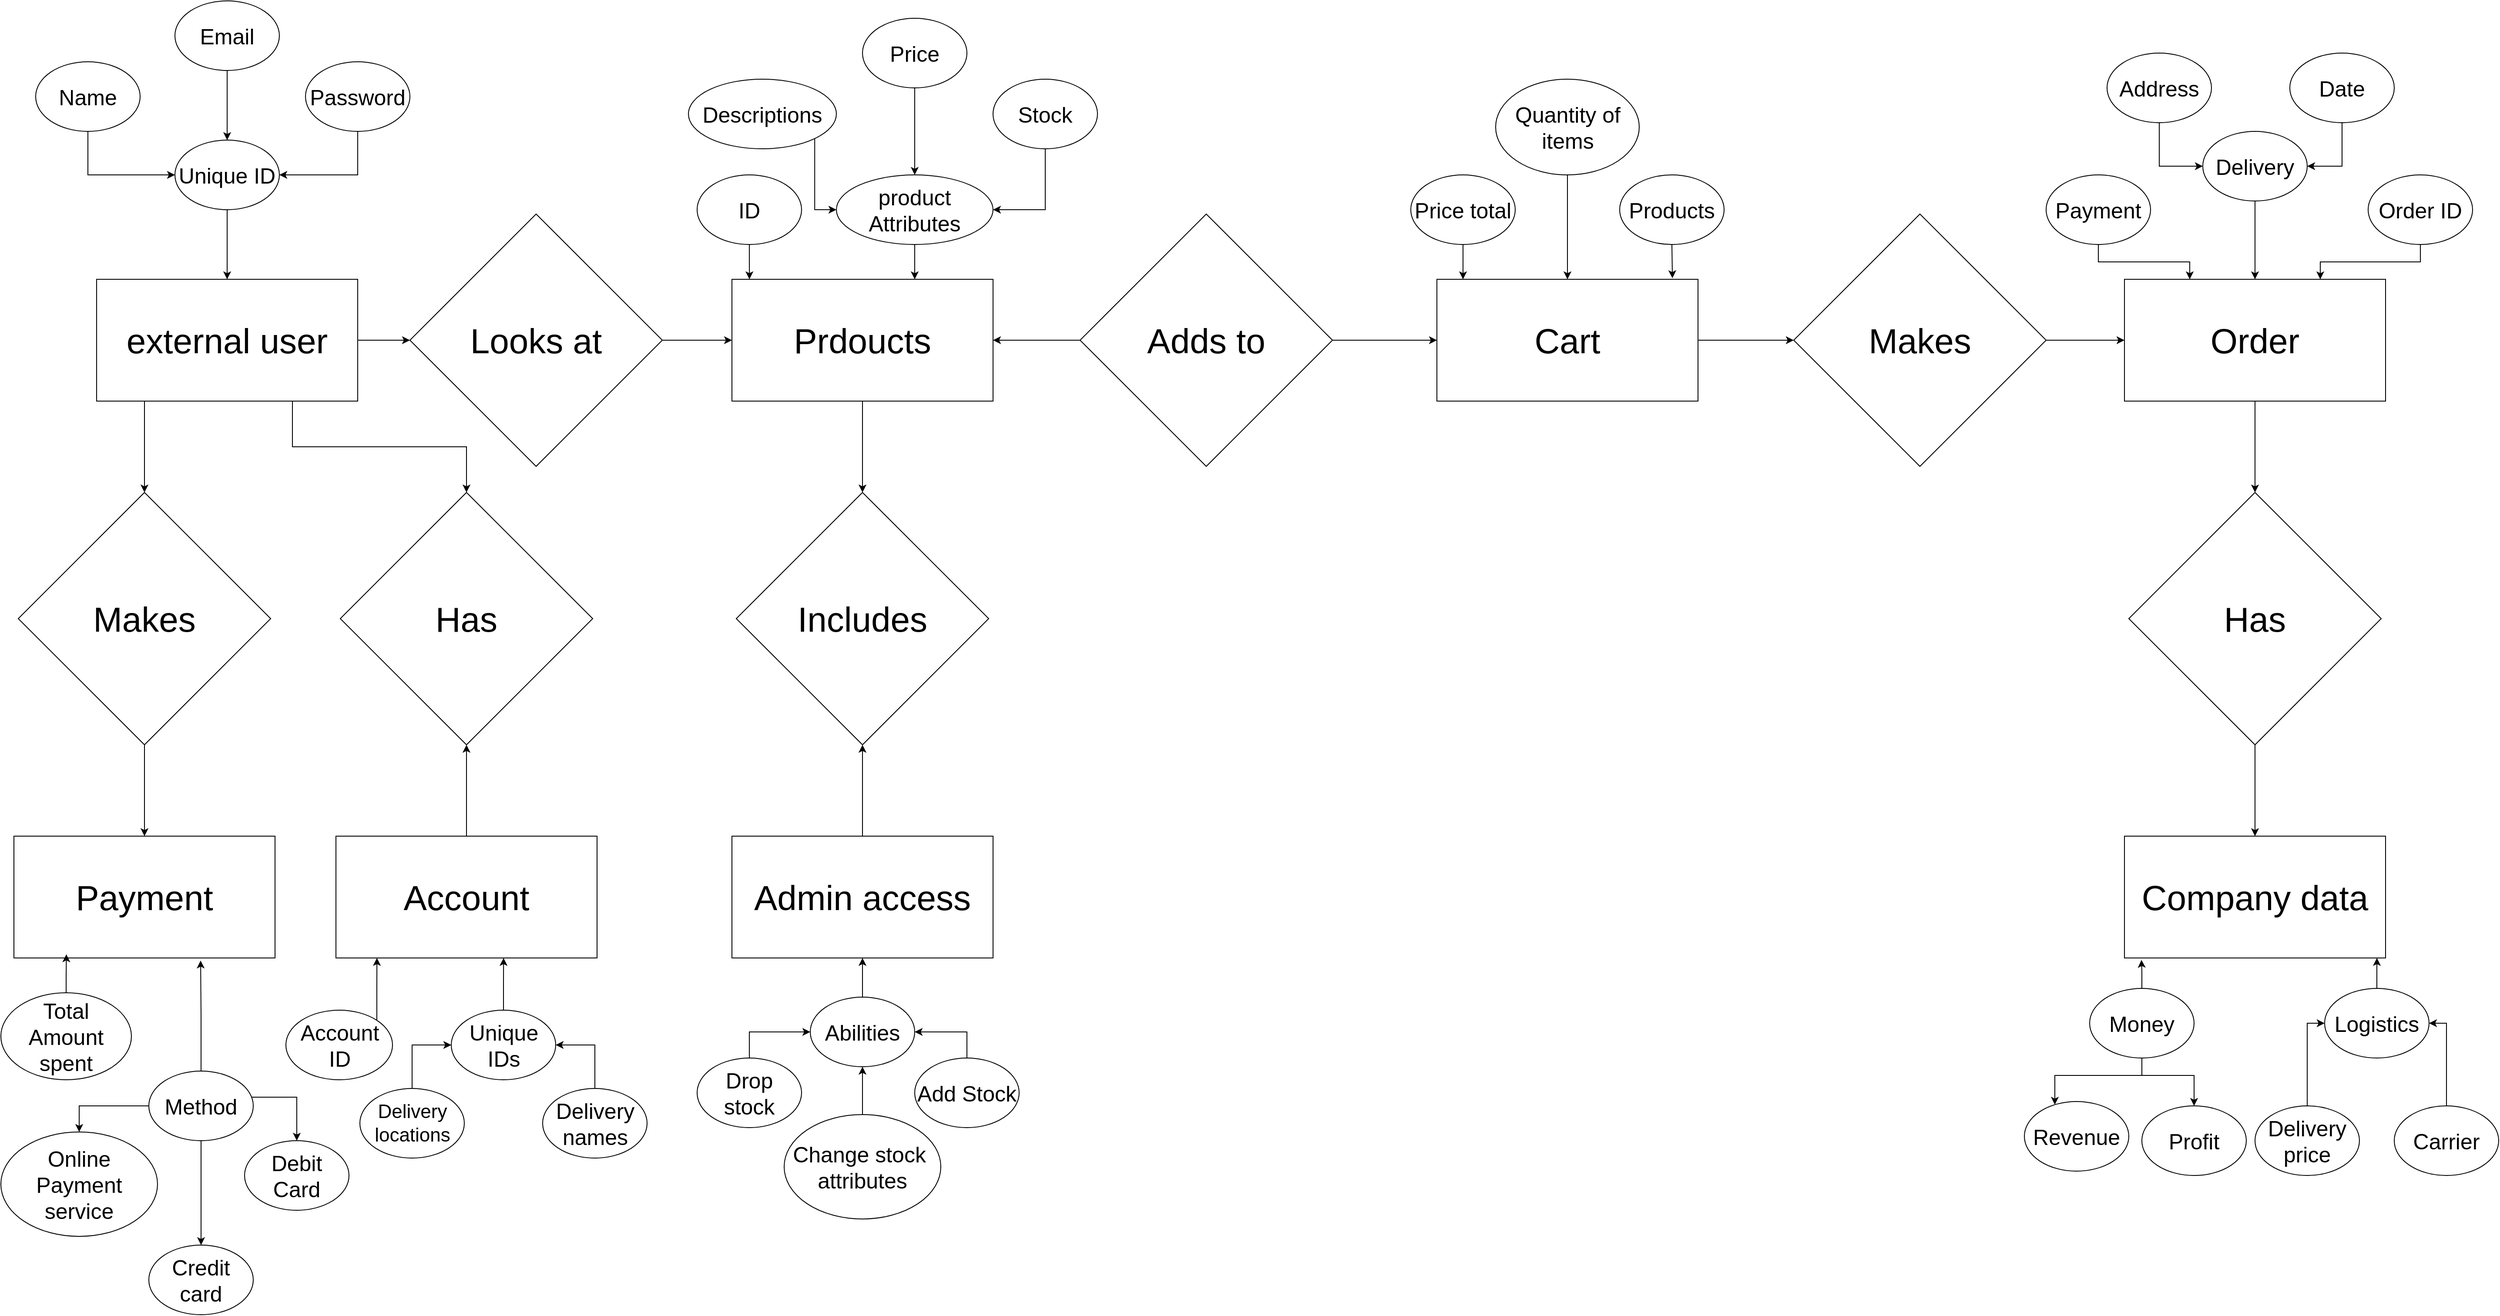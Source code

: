 <mxfile version="25.0.2">
  <diagram name="Page-1" id="MunCnlOXnZfeQjVpfPcm">
    <mxGraphModel dx="4097" dy="2411" grid="1" gridSize="10" guides="1" tooltips="1" connect="1" arrows="1" fold="1" page="1" pageScale="1" pageWidth="1200" pageHeight="1920" math="0" shadow="0">
      <root>
        <mxCell id="0" />
        <mxCell id="1" parent="0" />
        <mxCell id="ML5xk4G4ww_KjUnVl_N--32" style="edgeStyle=orthogonalEdgeStyle;rounded=0;orthogonalLoop=1;jettySize=auto;html=1;entryX=0;entryY=0.5;entryDx=0;entryDy=0;" edge="1" parent="1" source="ML5xk4G4ww_KjUnVl_N--1" target="ML5xk4G4ww_KjUnVl_N--19">
          <mxGeometry relative="1" as="geometry" />
        </mxCell>
        <mxCell id="ML5xk4G4ww_KjUnVl_N--115" style="edgeStyle=orthogonalEdgeStyle;rounded=0;orthogonalLoop=1;jettySize=auto;html=1;exitX=0.25;exitY=1;exitDx=0;exitDy=0;entryX=0.5;entryY=0;entryDx=0;entryDy=0;" edge="1" parent="1" source="ML5xk4G4ww_KjUnVl_N--1" target="ML5xk4G4ww_KjUnVl_N--63">
          <mxGeometry relative="1" as="geometry">
            <Array as="points">
              <mxPoint x="185" y="710" />
            </Array>
          </mxGeometry>
        </mxCell>
        <mxCell id="ML5xk4G4ww_KjUnVl_N--116" style="edgeStyle=orthogonalEdgeStyle;rounded=0;orthogonalLoop=1;jettySize=auto;html=1;exitX=0.75;exitY=1;exitDx=0;exitDy=0;entryX=0.5;entryY=0;entryDx=0;entryDy=0;" edge="1" parent="1" source="ML5xk4G4ww_KjUnVl_N--1" target="ML5xk4G4ww_KjUnVl_N--66">
          <mxGeometry relative="1" as="geometry" />
        </mxCell>
        <mxCell id="ML5xk4G4ww_KjUnVl_N--1" value="&lt;font style=&quot;font-size: 40px;&quot;&gt;external user&lt;/font&gt;" style="rounded=0;whiteSpace=wrap;html=1;" vertex="1" parent="1">
          <mxGeometry x="130" y="570" width="300" height="140" as="geometry" />
        </mxCell>
        <mxCell id="ML5xk4G4ww_KjUnVl_N--29" style="edgeStyle=orthogonalEdgeStyle;rounded=0;orthogonalLoop=1;jettySize=auto;html=1;entryX=0.5;entryY=0;entryDx=0;entryDy=0;" edge="1" parent="1" source="ML5xk4G4ww_KjUnVl_N--2" target="ML5xk4G4ww_KjUnVl_N--1">
          <mxGeometry relative="1" as="geometry" />
        </mxCell>
        <mxCell id="ML5xk4G4ww_KjUnVl_N--2" value="&lt;font style=&quot;font-size: 25px;&quot;&gt;Unique ID&lt;/font&gt;" style="ellipse;whiteSpace=wrap;html=1;" vertex="1" parent="1">
          <mxGeometry x="220" y="410" width="120" height="80" as="geometry" />
        </mxCell>
        <mxCell id="ML5xk4G4ww_KjUnVl_N--50" style="edgeStyle=orthogonalEdgeStyle;rounded=0;orthogonalLoop=1;jettySize=auto;html=1;exitX=0.5;exitY=1;exitDx=0;exitDy=0;entryX=0;entryY=0.5;entryDx=0;entryDy=0;" edge="1" parent="1" source="ML5xk4G4ww_KjUnVl_N--3" target="ML5xk4G4ww_KjUnVl_N--2">
          <mxGeometry relative="1" as="geometry" />
        </mxCell>
        <mxCell id="ML5xk4G4ww_KjUnVl_N--3" value="&lt;font style=&quot;font-size: 25px;&quot;&gt;Name&lt;/font&gt;" style="ellipse;whiteSpace=wrap;html=1;" vertex="1" parent="1">
          <mxGeometry x="60" y="320" width="120" height="80" as="geometry" />
        </mxCell>
        <mxCell id="ML5xk4G4ww_KjUnVl_N--49" style="edgeStyle=orthogonalEdgeStyle;rounded=0;orthogonalLoop=1;jettySize=auto;html=1;entryX=0.5;entryY=0;entryDx=0;entryDy=0;" edge="1" parent="1" source="ML5xk4G4ww_KjUnVl_N--4" target="ML5xk4G4ww_KjUnVl_N--2">
          <mxGeometry relative="1" as="geometry" />
        </mxCell>
        <mxCell id="ML5xk4G4ww_KjUnVl_N--4" value="&lt;font style=&quot;font-size: 25px;&quot;&gt;Email&lt;/font&gt;" style="ellipse;whiteSpace=wrap;html=1;" vertex="1" parent="1">
          <mxGeometry x="220" y="250" width="120" height="80" as="geometry" />
        </mxCell>
        <mxCell id="ML5xk4G4ww_KjUnVl_N--117" style="edgeStyle=orthogonalEdgeStyle;rounded=0;orthogonalLoop=1;jettySize=auto;html=1;entryX=0.5;entryY=0;entryDx=0;entryDy=0;" edge="1" parent="1" source="ML5xk4G4ww_KjUnVl_N--5" target="ML5xk4G4ww_KjUnVl_N--96">
          <mxGeometry relative="1" as="geometry" />
        </mxCell>
        <mxCell id="ML5xk4G4ww_KjUnVl_N--5" value="&lt;span style=&quot;font-size: 40px;&quot;&gt;Prdoucts&lt;/span&gt;" style="rounded=0;whiteSpace=wrap;html=1;" vertex="1" parent="1">
          <mxGeometry x="860" y="570" width="300" height="140" as="geometry" />
        </mxCell>
        <mxCell id="ML5xk4G4ww_KjUnVl_N--6" value="&lt;font style=&quot;font-size: 25px;&quot;&gt;ID&lt;/font&gt;" style="ellipse;whiteSpace=wrap;html=1;" vertex="1" parent="1">
          <mxGeometry x="820" y="450" width="120" height="80" as="geometry" />
        </mxCell>
        <mxCell id="ML5xk4G4ww_KjUnVl_N--44" style="edgeStyle=orthogonalEdgeStyle;rounded=0;orthogonalLoop=1;jettySize=auto;html=1;exitX=1;exitY=1;exitDx=0;exitDy=0;entryX=0;entryY=0.5;entryDx=0;entryDy=0;" edge="1" parent="1" source="ML5xk4G4ww_KjUnVl_N--7" target="ML5xk4G4ww_KjUnVl_N--39">
          <mxGeometry relative="1" as="geometry" />
        </mxCell>
        <mxCell id="ML5xk4G4ww_KjUnVl_N--7" value="&lt;span style=&quot;font-size: 25px;&quot;&gt;Descriptions&lt;/span&gt;" style="ellipse;whiteSpace=wrap;html=1;" vertex="1" parent="1">
          <mxGeometry x="810" y="340" width="170" height="80" as="geometry" />
        </mxCell>
        <mxCell id="ML5xk4G4ww_KjUnVl_N--45" style="edgeStyle=orthogonalEdgeStyle;rounded=0;orthogonalLoop=1;jettySize=auto;html=1;entryX=0.5;entryY=0;entryDx=0;entryDy=0;" edge="1" parent="1" source="ML5xk4G4ww_KjUnVl_N--8" target="ML5xk4G4ww_KjUnVl_N--39">
          <mxGeometry relative="1" as="geometry" />
        </mxCell>
        <mxCell id="ML5xk4G4ww_KjUnVl_N--8" value="&lt;font style=&quot;font-size: 25px;&quot;&gt;Price&lt;/font&gt;" style="ellipse;whiteSpace=wrap;html=1;" vertex="1" parent="1">
          <mxGeometry x="1010" y="270" width="120" height="80" as="geometry" />
        </mxCell>
        <mxCell id="ML5xk4G4ww_KjUnVl_N--26" style="edgeStyle=orthogonalEdgeStyle;rounded=0;orthogonalLoop=1;jettySize=auto;html=1;exitX=1;exitY=0.5;exitDx=0;exitDy=0;entryX=0;entryY=0.5;entryDx=0;entryDy=0;" edge="1" parent="1" source="ML5xk4G4ww_KjUnVl_N--9" target="ML5xk4G4ww_KjUnVl_N--21">
          <mxGeometry relative="1" as="geometry" />
        </mxCell>
        <mxCell id="ML5xk4G4ww_KjUnVl_N--9" value="&lt;font style=&quot;font-size: 40px;&quot;&gt;Cart&lt;/font&gt;" style="rounded=0;whiteSpace=wrap;html=1;" vertex="1" parent="1">
          <mxGeometry x="1670" y="570" width="300" height="140" as="geometry" />
        </mxCell>
        <mxCell id="ML5xk4G4ww_KjUnVl_N--10" value="&lt;font style=&quot;font-size: 25px;&quot;&gt;Price total&lt;/font&gt;" style="ellipse;whiteSpace=wrap;html=1;" vertex="1" parent="1">
          <mxGeometry x="1640" y="450" width="120" height="80" as="geometry" />
        </mxCell>
        <mxCell id="ML5xk4G4ww_KjUnVl_N--52" style="edgeStyle=orthogonalEdgeStyle;rounded=0;orthogonalLoop=1;jettySize=auto;html=1;entryX=0.5;entryY=0;entryDx=0;entryDy=0;" edge="1" parent="1" source="ML5xk4G4ww_KjUnVl_N--11" target="ML5xk4G4ww_KjUnVl_N--9">
          <mxGeometry relative="1" as="geometry" />
        </mxCell>
        <mxCell id="ML5xk4G4ww_KjUnVl_N--11" value="&lt;font style=&quot;font-size: 25px;&quot;&gt;Quantity of items&lt;/font&gt;" style="ellipse;whiteSpace=wrap;html=1;" vertex="1" parent="1">
          <mxGeometry x="1737.5" y="340" width="165" height="110" as="geometry" />
        </mxCell>
        <mxCell id="ML5xk4G4ww_KjUnVl_N--13" value="&lt;font style=&quot;font-size: 25px;&quot;&gt;Products&lt;/font&gt;" style="ellipse;whiteSpace=wrap;html=1;" vertex="1" parent="1">
          <mxGeometry x="1880" y="450" width="120" height="80" as="geometry" />
        </mxCell>
        <mxCell id="ML5xk4G4ww_KjUnVl_N--114" style="edgeStyle=orthogonalEdgeStyle;rounded=0;orthogonalLoop=1;jettySize=auto;html=1;entryX=0.5;entryY=0;entryDx=0;entryDy=0;" edge="1" parent="1" source="ML5xk4G4ww_KjUnVl_N--14" target="ML5xk4G4ww_KjUnVl_N--109">
          <mxGeometry relative="1" as="geometry" />
        </mxCell>
        <mxCell id="ML5xk4G4ww_KjUnVl_N--14" value="&lt;font style=&quot;font-size: 40px;&quot;&gt;Order&lt;/font&gt;" style="rounded=0;whiteSpace=wrap;html=1;" vertex="1" parent="1">
          <mxGeometry x="2460" y="570" width="300" height="140" as="geometry" />
        </mxCell>
        <mxCell id="ML5xk4G4ww_KjUnVl_N--58" style="edgeStyle=orthogonalEdgeStyle;rounded=0;orthogonalLoop=1;jettySize=auto;html=1;exitX=0.5;exitY=1;exitDx=0;exitDy=0;entryX=0.5;entryY=0;entryDx=0;entryDy=0;" edge="1" parent="1" source="ML5xk4G4ww_KjUnVl_N--16" target="ML5xk4G4ww_KjUnVl_N--14">
          <mxGeometry relative="1" as="geometry" />
        </mxCell>
        <mxCell id="ML5xk4G4ww_KjUnVl_N--16" value="&lt;font style=&quot;font-size: 25px;&quot;&gt;Delivery&lt;/font&gt;" style="ellipse;whiteSpace=wrap;html=1;" vertex="1" parent="1">
          <mxGeometry x="2550" y="400" width="120" height="80" as="geometry" />
        </mxCell>
        <mxCell id="ML5xk4G4ww_KjUnVl_N--56" style="edgeStyle=orthogonalEdgeStyle;rounded=0;orthogonalLoop=1;jettySize=auto;html=1;entryX=1;entryY=0.5;entryDx=0;entryDy=0;" edge="1" parent="1" source="ML5xk4G4ww_KjUnVl_N--18" target="ML5xk4G4ww_KjUnVl_N--16">
          <mxGeometry relative="1" as="geometry" />
        </mxCell>
        <mxCell id="ML5xk4G4ww_KjUnVl_N--18" value="&lt;font style=&quot;font-size: 25px;&quot;&gt;Date&lt;/font&gt;" style="ellipse;whiteSpace=wrap;html=1;" vertex="1" parent="1">
          <mxGeometry x="2650" y="310" width="120" height="80" as="geometry" />
        </mxCell>
        <mxCell id="ML5xk4G4ww_KjUnVl_N--23" style="edgeStyle=orthogonalEdgeStyle;rounded=0;orthogonalLoop=1;jettySize=auto;html=1;exitX=1;exitY=0.5;exitDx=0;exitDy=0;entryX=0;entryY=0.5;entryDx=0;entryDy=0;" edge="1" parent="1" source="ML5xk4G4ww_KjUnVl_N--19" target="ML5xk4G4ww_KjUnVl_N--5">
          <mxGeometry relative="1" as="geometry" />
        </mxCell>
        <mxCell id="ML5xk4G4ww_KjUnVl_N--19" value="&lt;font style=&quot;font-size: 40px;&quot;&gt;Looks at&lt;/font&gt;" style="rhombus;whiteSpace=wrap;html=1;" vertex="1" parent="1">
          <mxGeometry x="490" y="495" width="290" height="290" as="geometry" />
        </mxCell>
        <mxCell id="ML5xk4G4ww_KjUnVl_N--25" style="edgeStyle=orthogonalEdgeStyle;rounded=0;orthogonalLoop=1;jettySize=auto;html=1;exitX=1;exitY=0.5;exitDx=0;exitDy=0;entryX=0;entryY=0.5;entryDx=0;entryDy=0;" edge="1" parent="1" source="ML5xk4G4ww_KjUnVl_N--20" target="ML5xk4G4ww_KjUnVl_N--9">
          <mxGeometry relative="1" as="geometry" />
        </mxCell>
        <mxCell id="ML5xk4G4ww_KjUnVl_N--37" style="edgeStyle=orthogonalEdgeStyle;rounded=0;orthogonalLoop=1;jettySize=auto;html=1;entryX=1;entryY=0.5;entryDx=0;entryDy=0;" edge="1" parent="1" source="ML5xk4G4ww_KjUnVl_N--20" target="ML5xk4G4ww_KjUnVl_N--5">
          <mxGeometry relative="1" as="geometry" />
        </mxCell>
        <mxCell id="ML5xk4G4ww_KjUnVl_N--20" value="&lt;span style=&quot;font-size: 40px;&quot;&gt;Adds to&lt;/span&gt;" style="rhombus;whiteSpace=wrap;html=1;" vertex="1" parent="1">
          <mxGeometry x="1260" y="495" width="290" height="290" as="geometry" />
        </mxCell>
        <mxCell id="ML5xk4G4ww_KjUnVl_N--27" style="edgeStyle=orthogonalEdgeStyle;rounded=0;orthogonalLoop=1;jettySize=auto;html=1;exitX=1;exitY=0.5;exitDx=0;exitDy=0;entryX=0;entryY=0.5;entryDx=0;entryDy=0;" edge="1" parent="1" source="ML5xk4G4ww_KjUnVl_N--21" target="ML5xk4G4ww_KjUnVl_N--14">
          <mxGeometry relative="1" as="geometry" />
        </mxCell>
        <mxCell id="ML5xk4G4ww_KjUnVl_N--21" value="&lt;font style=&quot;font-size: 40px;&quot;&gt;Makes&lt;/font&gt;" style="rhombus;whiteSpace=wrap;html=1;" vertex="1" parent="1">
          <mxGeometry x="2080" y="495" width="290" height="290" as="geometry" />
        </mxCell>
        <mxCell id="ML5xk4G4ww_KjUnVl_N--36" style="edgeStyle=orthogonalEdgeStyle;rounded=0;orthogonalLoop=1;jettySize=auto;html=1;entryX=0.067;entryY=0;entryDx=0;entryDy=0;entryPerimeter=0;" edge="1" parent="1" source="ML5xk4G4ww_KjUnVl_N--6" target="ML5xk4G4ww_KjUnVl_N--5">
          <mxGeometry relative="1" as="geometry" />
        </mxCell>
        <mxCell id="ML5xk4G4ww_KjUnVl_N--39" value="&lt;div&gt;&lt;font style=&quot;font-size: 25px;&quot;&gt;product&lt;/font&gt;&lt;/div&gt;&lt;font style=&quot;font-size: 25px;&quot;&gt;Attributes&lt;/font&gt;" style="ellipse;whiteSpace=wrap;html=1;" vertex="1" parent="1">
          <mxGeometry x="980" y="450" width="180" height="80" as="geometry" />
        </mxCell>
        <mxCell id="ML5xk4G4ww_KjUnVl_N--41" style="edgeStyle=orthogonalEdgeStyle;rounded=0;orthogonalLoop=1;jettySize=auto;html=1;exitX=0.5;exitY=1;exitDx=0;exitDy=0;entryX=0.7;entryY=0;entryDx=0;entryDy=0;entryPerimeter=0;" edge="1" parent="1" source="ML5xk4G4ww_KjUnVl_N--39" target="ML5xk4G4ww_KjUnVl_N--5">
          <mxGeometry relative="1" as="geometry" />
        </mxCell>
        <mxCell id="ML5xk4G4ww_KjUnVl_N--46" style="edgeStyle=orthogonalEdgeStyle;rounded=0;orthogonalLoop=1;jettySize=auto;html=1;entryX=1;entryY=0.5;entryDx=0;entryDy=0;" edge="1" parent="1" source="ML5xk4G4ww_KjUnVl_N--42" target="ML5xk4G4ww_KjUnVl_N--39">
          <mxGeometry relative="1" as="geometry" />
        </mxCell>
        <mxCell id="ML5xk4G4ww_KjUnVl_N--42" value="&lt;span style=&quot;font-size: 25px;&quot;&gt;Stock&lt;/span&gt;" style="ellipse;whiteSpace=wrap;html=1;" vertex="1" parent="1">
          <mxGeometry x="1160" y="340" width="120" height="80" as="geometry" />
        </mxCell>
        <mxCell id="ML5xk4G4ww_KjUnVl_N--48" style="edgeStyle=orthogonalEdgeStyle;rounded=0;orthogonalLoop=1;jettySize=auto;html=1;entryX=1;entryY=0.5;entryDx=0;entryDy=0;" edge="1" parent="1" source="ML5xk4G4ww_KjUnVl_N--47" target="ML5xk4G4ww_KjUnVl_N--2">
          <mxGeometry relative="1" as="geometry">
            <Array as="points">
              <mxPoint x="430" y="450" />
            </Array>
          </mxGeometry>
        </mxCell>
        <mxCell id="ML5xk4G4ww_KjUnVl_N--47" value="&lt;font style=&quot;font-size: 25px;&quot;&gt;Password&lt;/font&gt;" style="ellipse;whiteSpace=wrap;html=1;" vertex="1" parent="1">
          <mxGeometry x="370" y="320" width="120" height="80" as="geometry" />
        </mxCell>
        <mxCell id="ML5xk4G4ww_KjUnVl_N--53" style="edgeStyle=orthogonalEdgeStyle;rounded=0;orthogonalLoop=1;jettySize=auto;html=1;exitX=0.5;exitY=1;exitDx=0;exitDy=0;entryX=0.902;entryY=-0.009;entryDx=0;entryDy=0;entryPerimeter=0;" edge="1" parent="1" source="ML5xk4G4ww_KjUnVl_N--13" target="ML5xk4G4ww_KjUnVl_N--9">
          <mxGeometry relative="1" as="geometry" />
        </mxCell>
        <mxCell id="ML5xk4G4ww_KjUnVl_N--54" style="edgeStyle=orthogonalEdgeStyle;rounded=0;orthogonalLoop=1;jettySize=auto;html=1;entryX=0.1;entryY=0;entryDx=0;entryDy=0;entryPerimeter=0;" edge="1" parent="1" source="ML5xk4G4ww_KjUnVl_N--10" target="ML5xk4G4ww_KjUnVl_N--9">
          <mxGeometry relative="1" as="geometry" />
        </mxCell>
        <mxCell id="ML5xk4G4ww_KjUnVl_N--57" style="edgeStyle=orthogonalEdgeStyle;rounded=0;orthogonalLoop=1;jettySize=auto;html=1;entryX=0;entryY=0.5;entryDx=0;entryDy=0;" edge="1" parent="1" source="ML5xk4G4ww_KjUnVl_N--55" target="ML5xk4G4ww_KjUnVl_N--16">
          <mxGeometry relative="1" as="geometry" />
        </mxCell>
        <mxCell id="ML5xk4G4ww_KjUnVl_N--55" value="&lt;font style=&quot;font-size: 25px;&quot;&gt;Address&lt;/font&gt;" style="ellipse;whiteSpace=wrap;html=1;" vertex="1" parent="1">
          <mxGeometry x="2440" y="310" width="120" height="80" as="geometry" />
        </mxCell>
        <mxCell id="ML5xk4G4ww_KjUnVl_N--60" style="edgeStyle=orthogonalEdgeStyle;rounded=0;orthogonalLoop=1;jettySize=auto;html=1;entryX=0.25;entryY=0;entryDx=0;entryDy=0;" edge="1" parent="1" source="ML5xk4G4ww_KjUnVl_N--59" target="ML5xk4G4ww_KjUnVl_N--14">
          <mxGeometry relative="1" as="geometry" />
        </mxCell>
        <mxCell id="ML5xk4G4ww_KjUnVl_N--59" value="&lt;span style=&quot;font-size: 25px;&quot;&gt;Payment&lt;/span&gt;" style="ellipse;whiteSpace=wrap;html=1;" vertex="1" parent="1">
          <mxGeometry x="2370" y="450" width="120" height="80" as="geometry" />
        </mxCell>
        <mxCell id="ML5xk4G4ww_KjUnVl_N--62" style="edgeStyle=orthogonalEdgeStyle;rounded=0;orthogonalLoop=1;jettySize=auto;html=1;entryX=0.75;entryY=0;entryDx=0;entryDy=0;" edge="1" parent="1" source="ML5xk4G4ww_KjUnVl_N--61" target="ML5xk4G4ww_KjUnVl_N--14">
          <mxGeometry relative="1" as="geometry" />
        </mxCell>
        <mxCell id="ML5xk4G4ww_KjUnVl_N--61" value="&lt;font style=&quot;font-size: 25px;&quot;&gt;Order ID&lt;/font&gt;" style="ellipse;whiteSpace=wrap;html=1;" vertex="1" parent="1">
          <mxGeometry x="2740" y="450" width="120" height="80" as="geometry" />
        </mxCell>
        <mxCell id="ML5xk4G4ww_KjUnVl_N--69" style="edgeStyle=orthogonalEdgeStyle;rounded=0;orthogonalLoop=1;jettySize=auto;html=1;" edge="1" parent="1" source="ML5xk4G4ww_KjUnVl_N--63" target="ML5xk4G4ww_KjUnVl_N--68">
          <mxGeometry relative="1" as="geometry" />
        </mxCell>
        <mxCell id="ML5xk4G4ww_KjUnVl_N--63" value="&lt;font style=&quot;font-size: 40px;&quot;&gt;Makes&lt;/font&gt;" style="rhombus;whiteSpace=wrap;html=1;" vertex="1" parent="1">
          <mxGeometry x="40" y="815" width="290" height="290" as="geometry" />
        </mxCell>
        <mxCell id="ML5xk4G4ww_KjUnVl_N--66" value="&lt;font style=&quot;font-size: 40px;&quot;&gt;Has&lt;/font&gt;" style="rhombus;whiteSpace=wrap;html=1;" vertex="1" parent="1">
          <mxGeometry x="410" y="815" width="290" height="290" as="geometry" />
        </mxCell>
        <mxCell id="ML5xk4G4ww_KjUnVl_N--68" value="&lt;font style=&quot;font-size: 40px;&quot;&gt;Payment&lt;/font&gt;" style="rounded=0;whiteSpace=wrap;html=1;" vertex="1" parent="1">
          <mxGeometry x="35" y="1210" width="300" height="140" as="geometry" />
        </mxCell>
        <mxCell id="ML5xk4G4ww_KjUnVl_N--107" style="edgeStyle=orthogonalEdgeStyle;rounded=0;orthogonalLoop=1;jettySize=auto;html=1;entryX=0;entryY=0.5;entryDx=0;entryDy=0;" edge="1" parent="1" source="ML5xk4G4ww_KjUnVl_N--70" target="ML5xk4G4ww_KjUnVl_N--100">
          <mxGeometry relative="1" as="geometry">
            <Array as="points">
              <mxPoint x="880" y="1435" />
            </Array>
          </mxGeometry>
        </mxCell>
        <mxCell id="ML5xk4G4ww_KjUnVl_N--70" value="&lt;span style=&quot;font-size: 25px;&quot;&gt;Drop stock&lt;/span&gt;" style="ellipse;whiteSpace=wrap;html=1;" vertex="1" parent="1">
          <mxGeometry x="820" y="1465" width="120" height="80" as="geometry" />
        </mxCell>
        <mxCell id="ML5xk4G4ww_KjUnVl_N--78" style="edgeStyle=orthogonalEdgeStyle;rounded=0;orthogonalLoop=1;jettySize=auto;html=1;entryX=0.5;entryY=0;entryDx=0;entryDy=0;" edge="1" parent="1" source="ML5xk4G4ww_KjUnVl_N--71" target="ML5xk4G4ww_KjUnVl_N--74">
          <mxGeometry relative="1" as="geometry">
            <Array as="points">
              <mxPoint x="360" y="1510" />
            </Array>
          </mxGeometry>
        </mxCell>
        <mxCell id="ML5xk4G4ww_KjUnVl_N--79" style="edgeStyle=orthogonalEdgeStyle;rounded=0;orthogonalLoop=1;jettySize=auto;html=1;entryX=0.5;entryY=0;entryDx=0;entryDy=0;" edge="1" parent="1" source="ML5xk4G4ww_KjUnVl_N--71" target="ML5xk4G4ww_KjUnVl_N--73">
          <mxGeometry relative="1" as="geometry" />
        </mxCell>
        <mxCell id="ML5xk4G4ww_KjUnVl_N--80" style="edgeStyle=orthogonalEdgeStyle;rounded=0;orthogonalLoop=1;jettySize=auto;html=1;entryX=0.5;entryY=0;entryDx=0;entryDy=0;" edge="1" parent="1" source="ML5xk4G4ww_KjUnVl_N--71" target="ML5xk4G4ww_KjUnVl_N--72">
          <mxGeometry relative="1" as="geometry">
            <Array as="points">
              <mxPoint x="110" y="1520" />
            </Array>
          </mxGeometry>
        </mxCell>
        <mxCell id="ML5xk4G4ww_KjUnVl_N--71" value="&lt;span style=&quot;font-size: 25px;&quot;&gt;Method&lt;/span&gt;" style="ellipse;whiteSpace=wrap;html=1;" vertex="1" parent="1">
          <mxGeometry x="190" y="1480" width="120" height="80" as="geometry" />
        </mxCell>
        <mxCell id="ML5xk4G4ww_KjUnVl_N--72" value="&lt;div&gt;&lt;span style=&quot;font-size: 25px;&quot;&gt;Online&lt;/span&gt;&lt;/div&gt;&lt;span style=&quot;font-size: 25px;&quot;&gt;Payment service&lt;/span&gt;" style="ellipse;whiteSpace=wrap;html=1;" vertex="1" parent="1">
          <mxGeometry x="20" y="1550" width="180" height="120" as="geometry" />
        </mxCell>
        <mxCell id="ML5xk4G4ww_KjUnVl_N--73" value="&lt;span style=&quot;font-size: 25px;&quot;&gt;Credit card&lt;/span&gt;" style="ellipse;whiteSpace=wrap;html=1;" vertex="1" parent="1">
          <mxGeometry x="190" y="1680" width="120" height="80" as="geometry" />
        </mxCell>
        <mxCell id="ML5xk4G4ww_KjUnVl_N--74" value="&lt;span style=&quot;font-size: 25px;&quot;&gt;Debit Card&lt;/span&gt;" style="ellipse;whiteSpace=wrap;html=1;" vertex="1" parent="1">
          <mxGeometry x="300" y="1560" width="120" height="80" as="geometry" />
        </mxCell>
        <mxCell id="ML5xk4G4ww_KjUnVl_N--75" value="&lt;div&gt;&lt;span style=&quot;font-size: 25px;&quot;&gt;Total&lt;/span&gt;&lt;/div&gt;&lt;span style=&quot;font-size: 25px;&quot;&gt;Amount spent&lt;/span&gt;" style="ellipse;whiteSpace=wrap;html=1;" vertex="1" parent="1">
          <mxGeometry x="20" y="1390" width="150" height="100" as="geometry" />
        </mxCell>
        <mxCell id="ML5xk4G4ww_KjUnVl_N--76" style="edgeStyle=orthogonalEdgeStyle;rounded=0;orthogonalLoop=1;jettySize=auto;html=1;entryX=0.201;entryY=0.97;entryDx=0;entryDy=0;entryPerimeter=0;" edge="1" parent="1" source="ML5xk4G4ww_KjUnVl_N--75" target="ML5xk4G4ww_KjUnVl_N--68">
          <mxGeometry relative="1" as="geometry" />
        </mxCell>
        <mxCell id="ML5xk4G4ww_KjUnVl_N--77" style="edgeStyle=orthogonalEdgeStyle;rounded=0;orthogonalLoop=1;jettySize=auto;html=1;entryX=0.715;entryY=1.021;entryDx=0;entryDy=0;entryPerimeter=0;" edge="1" parent="1" source="ML5xk4G4ww_KjUnVl_N--71" target="ML5xk4G4ww_KjUnVl_N--68">
          <mxGeometry relative="1" as="geometry" />
        </mxCell>
        <mxCell id="ML5xk4G4ww_KjUnVl_N--82" style="edgeStyle=orthogonalEdgeStyle;rounded=0;orthogonalLoop=1;jettySize=auto;html=1;entryX=0.5;entryY=1;entryDx=0;entryDy=0;" edge="1" parent="1" source="ML5xk4G4ww_KjUnVl_N--81" target="ML5xk4G4ww_KjUnVl_N--66">
          <mxGeometry relative="1" as="geometry" />
        </mxCell>
        <mxCell id="ML5xk4G4ww_KjUnVl_N--81" value="&lt;span style=&quot;font-size: 40px;&quot;&gt;Account&lt;/span&gt;" style="rounded=0;whiteSpace=wrap;html=1;" vertex="1" parent="1">
          <mxGeometry x="405" y="1210" width="300" height="140" as="geometry" />
        </mxCell>
        <mxCell id="ML5xk4G4ww_KjUnVl_N--88" style="edgeStyle=orthogonalEdgeStyle;rounded=0;orthogonalLoop=1;jettySize=auto;html=1;entryX=0;entryY=0.5;entryDx=0;entryDy=0;" edge="1" parent="1" source="ML5xk4G4ww_KjUnVl_N--83" target="ML5xk4G4ww_KjUnVl_N--85">
          <mxGeometry relative="1" as="geometry" />
        </mxCell>
        <mxCell id="ML5xk4G4ww_KjUnVl_N--83" value="&lt;font style=&quot;font-size: 22px;&quot;&gt;Delivery locations&lt;/font&gt;" style="ellipse;whiteSpace=wrap;html=1;" vertex="1" parent="1">
          <mxGeometry x="432.5" y="1500" width="120" height="80" as="geometry" />
        </mxCell>
        <mxCell id="ML5xk4G4ww_KjUnVl_N--85" value="&lt;span style=&quot;font-size: 25px;&quot;&gt;Unique IDs&lt;/span&gt;" style="ellipse;whiteSpace=wrap;html=1;" vertex="1" parent="1">
          <mxGeometry x="537.5" y="1410" width="120" height="80" as="geometry" />
        </mxCell>
        <mxCell id="ML5xk4G4ww_KjUnVl_N--90" style="edgeStyle=orthogonalEdgeStyle;rounded=0;orthogonalLoop=1;jettySize=auto;html=1;entryX=1;entryY=0.5;entryDx=0;entryDy=0;" edge="1" parent="1" source="ML5xk4G4ww_KjUnVl_N--89" target="ML5xk4G4ww_KjUnVl_N--85">
          <mxGeometry relative="1" as="geometry" />
        </mxCell>
        <mxCell id="ML5xk4G4ww_KjUnVl_N--89" value="&lt;span style=&quot;font-size: 25px;&quot;&gt;Delivery names&lt;/span&gt;" style="ellipse;whiteSpace=wrap;html=1;" vertex="1" parent="1">
          <mxGeometry x="642.5" y="1500" width="120" height="80" as="geometry" />
        </mxCell>
        <mxCell id="ML5xk4G4ww_KjUnVl_N--92" value="&lt;span style=&quot;font-size: 25px;&quot;&gt;Account ID&lt;/span&gt;" style="ellipse;whiteSpace=wrap;html=1;" vertex="1" parent="1">
          <mxGeometry x="347.5" y="1410" width="122.5" height="80" as="geometry" />
        </mxCell>
        <mxCell id="ML5xk4G4ww_KjUnVl_N--95" style="edgeStyle=orthogonalEdgeStyle;rounded=0;orthogonalLoop=1;jettySize=auto;html=1;exitX=1;exitY=0;exitDx=0;exitDy=0;entryX=0.157;entryY=1;entryDx=0;entryDy=0;entryPerimeter=0;" edge="1" parent="1" source="ML5xk4G4ww_KjUnVl_N--92" target="ML5xk4G4ww_KjUnVl_N--81">
          <mxGeometry relative="1" as="geometry" />
        </mxCell>
        <mxCell id="ML5xk4G4ww_KjUnVl_N--96" value="&lt;span style=&quot;font-size: 40px;&quot;&gt;Includes&lt;/span&gt;" style="rhombus;whiteSpace=wrap;html=1;" vertex="1" parent="1">
          <mxGeometry x="865" y="815" width="290" height="290" as="geometry" />
        </mxCell>
        <mxCell id="ML5xk4G4ww_KjUnVl_N--99" style="edgeStyle=orthogonalEdgeStyle;rounded=0;orthogonalLoop=1;jettySize=auto;html=1;entryX=0.5;entryY=1;entryDx=0;entryDy=0;" edge="1" parent="1" source="ML5xk4G4ww_KjUnVl_N--98" target="ML5xk4G4ww_KjUnVl_N--96">
          <mxGeometry relative="1" as="geometry" />
        </mxCell>
        <mxCell id="ML5xk4G4ww_KjUnVl_N--98" value="&lt;span style=&quot;font-size: 40px;&quot;&gt;Admin access&lt;/span&gt;" style="rounded=0;whiteSpace=wrap;html=1;" vertex="1" parent="1">
          <mxGeometry x="860" y="1210" width="300" height="140" as="geometry" />
        </mxCell>
        <mxCell id="ML5xk4G4ww_KjUnVl_N--104" style="edgeStyle=orthogonalEdgeStyle;rounded=0;orthogonalLoop=1;jettySize=auto;html=1;entryX=0.5;entryY=1;entryDx=0;entryDy=0;" edge="1" parent="1" source="ML5xk4G4ww_KjUnVl_N--100" target="ML5xk4G4ww_KjUnVl_N--98">
          <mxGeometry relative="1" as="geometry" />
        </mxCell>
        <mxCell id="ML5xk4G4ww_KjUnVl_N--100" value="&lt;span style=&quot;font-size: 25px;&quot;&gt;Abilities&lt;/span&gt;" style="ellipse;whiteSpace=wrap;html=1;" vertex="1" parent="1">
          <mxGeometry x="950" y="1395" width="120" height="80" as="geometry" />
        </mxCell>
        <mxCell id="ML5xk4G4ww_KjUnVl_N--106" style="edgeStyle=orthogonalEdgeStyle;rounded=0;orthogonalLoop=1;jettySize=auto;html=1;entryX=1;entryY=0.5;entryDx=0;entryDy=0;" edge="1" parent="1" source="ML5xk4G4ww_KjUnVl_N--101" target="ML5xk4G4ww_KjUnVl_N--100">
          <mxGeometry relative="1" as="geometry" />
        </mxCell>
        <mxCell id="ML5xk4G4ww_KjUnVl_N--101" value="&lt;span style=&quot;font-size: 25px;&quot;&gt;Add Stock&lt;/span&gt;" style="ellipse;whiteSpace=wrap;html=1;" vertex="1" parent="1">
          <mxGeometry x="1070" y="1465" width="120" height="80" as="geometry" />
        </mxCell>
        <mxCell id="ML5xk4G4ww_KjUnVl_N--105" style="edgeStyle=orthogonalEdgeStyle;rounded=0;orthogonalLoop=1;jettySize=auto;html=1;entryX=0.5;entryY=1;entryDx=0;entryDy=0;" edge="1" parent="1" source="ML5xk4G4ww_KjUnVl_N--102" target="ML5xk4G4ww_KjUnVl_N--100">
          <mxGeometry relative="1" as="geometry" />
        </mxCell>
        <mxCell id="ML5xk4G4ww_KjUnVl_N--102" value="&lt;span style=&quot;font-size: 25px;&quot;&gt;Change stock&amp;nbsp;&lt;/span&gt;&lt;div&gt;&lt;span style=&quot;font-size: 25px;&quot;&gt;attributes&lt;/span&gt;&lt;/div&gt;" style="ellipse;whiteSpace=wrap;html=1;" vertex="1" parent="1">
          <mxGeometry x="920" y="1530" width="180" height="120" as="geometry" />
        </mxCell>
        <mxCell id="ML5xk4G4ww_KjUnVl_N--108" style="edgeStyle=orthogonalEdgeStyle;rounded=0;orthogonalLoop=1;jettySize=auto;html=1;entryX=0.642;entryY=1;entryDx=0;entryDy=0;entryPerimeter=0;" edge="1" parent="1" source="ML5xk4G4ww_KjUnVl_N--85" target="ML5xk4G4ww_KjUnVl_N--81">
          <mxGeometry relative="1" as="geometry" />
        </mxCell>
        <mxCell id="ML5xk4G4ww_KjUnVl_N--113" style="edgeStyle=orthogonalEdgeStyle;rounded=0;orthogonalLoop=1;jettySize=auto;html=1;entryX=0.5;entryY=0;entryDx=0;entryDy=0;" edge="1" parent="1" source="ML5xk4G4ww_KjUnVl_N--109" target="ML5xk4G4ww_KjUnVl_N--111">
          <mxGeometry relative="1" as="geometry" />
        </mxCell>
        <mxCell id="ML5xk4G4ww_KjUnVl_N--109" value="&lt;span style=&quot;font-size: 40px;&quot;&gt;Has&lt;/span&gt;" style="rhombus;whiteSpace=wrap;html=1;" vertex="1" parent="1">
          <mxGeometry x="2465" y="815" width="290" height="290" as="geometry" />
        </mxCell>
        <mxCell id="ML5xk4G4ww_KjUnVl_N--111" value="&lt;span style=&quot;font-size: 40px;&quot;&gt;Company data&lt;/span&gt;" style="rounded=0;whiteSpace=wrap;html=1;" vertex="1" parent="1">
          <mxGeometry x="2460" y="1210" width="300" height="140" as="geometry" />
        </mxCell>
        <mxCell id="ML5xk4G4ww_KjUnVl_N--122" style="edgeStyle=orthogonalEdgeStyle;rounded=0;orthogonalLoop=1;jettySize=auto;html=1;entryX=1;entryY=0.5;entryDx=0;entryDy=0;" edge="1" parent="1" source="ML5xk4G4ww_KjUnVl_N--118" target="ML5xk4G4ww_KjUnVl_N--120">
          <mxGeometry relative="1" as="geometry" />
        </mxCell>
        <mxCell id="ML5xk4G4ww_KjUnVl_N--118" value="&lt;span style=&quot;font-size: 25px;&quot;&gt;Carrier&lt;/span&gt;" style="ellipse;whiteSpace=wrap;html=1;" vertex="1" parent="1">
          <mxGeometry x="2770" y="1520" width="120" height="80" as="geometry" />
        </mxCell>
        <mxCell id="ML5xk4G4ww_KjUnVl_N--123" style="edgeStyle=orthogonalEdgeStyle;rounded=0;orthogonalLoop=1;jettySize=auto;html=1;entryX=0;entryY=0.5;entryDx=0;entryDy=0;" edge="1" parent="1" source="ML5xk4G4ww_KjUnVl_N--119" target="ML5xk4G4ww_KjUnVl_N--120">
          <mxGeometry relative="1" as="geometry" />
        </mxCell>
        <mxCell id="ML5xk4G4ww_KjUnVl_N--119" value="&lt;span style=&quot;font-size: 25px;&quot;&gt;Delivery price&lt;/span&gt;" style="ellipse;whiteSpace=wrap;html=1;" vertex="1" parent="1">
          <mxGeometry x="2610" y="1520" width="120" height="80" as="geometry" />
        </mxCell>
        <mxCell id="ML5xk4G4ww_KjUnVl_N--120" value="&lt;span style=&quot;font-size: 25px;&quot;&gt;Logistics&lt;/span&gt;" style="ellipse;whiteSpace=wrap;html=1;" vertex="1" parent="1">
          <mxGeometry x="2690" y="1385" width="120" height="80" as="geometry" />
        </mxCell>
        <mxCell id="ML5xk4G4ww_KjUnVl_N--130" style="edgeStyle=orthogonalEdgeStyle;rounded=0;orthogonalLoop=1;jettySize=auto;html=1;entryX=0.5;entryY=0;entryDx=0;entryDy=0;" edge="1" parent="1" source="ML5xk4G4ww_KjUnVl_N--125" target="ML5xk4G4ww_KjUnVl_N--129">
          <mxGeometry relative="1" as="geometry">
            <Array as="points">
              <mxPoint x="2480" y="1485" />
              <mxPoint x="2540" y="1485" />
            </Array>
          </mxGeometry>
        </mxCell>
        <mxCell id="ML5xk4G4ww_KjUnVl_N--131" style="edgeStyle=orthogonalEdgeStyle;rounded=0;orthogonalLoop=1;jettySize=auto;html=1;" edge="1" parent="1" source="ML5xk4G4ww_KjUnVl_N--125" target="ML5xk4G4ww_KjUnVl_N--127">
          <mxGeometry relative="1" as="geometry">
            <Array as="points">
              <mxPoint x="2480" y="1485" />
              <mxPoint x="2380" y="1485" />
            </Array>
          </mxGeometry>
        </mxCell>
        <mxCell id="ML5xk4G4ww_KjUnVl_N--125" value="&lt;span style=&quot;font-size: 25px;&quot;&gt;Money&lt;/span&gt;" style="ellipse;whiteSpace=wrap;html=1;" vertex="1" parent="1">
          <mxGeometry x="2420" y="1385" width="120" height="80" as="geometry" />
        </mxCell>
        <mxCell id="ML5xk4G4ww_KjUnVl_N--126" style="edgeStyle=orthogonalEdgeStyle;rounded=0;orthogonalLoop=1;jettySize=auto;html=1;entryX=0.065;entryY=1.016;entryDx=0;entryDy=0;entryPerimeter=0;" edge="1" parent="1" source="ML5xk4G4ww_KjUnVl_N--125" target="ML5xk4G4ww_KjUnVl_N--111">
          <mxGeometry relative="1" as="geometry" />
        </mxCell>
        <mxCell id="ML5xk4G4ww_KjUnVl_N--127" value="&lt;span style=&quot;font-size: 25px;&quot;&gt;Revenue&lt;/span&gt;" style="ellipse;whiteSpace=wrap;html=1;" vertex="1" parent="1">
          <mxGeometry x="2345" y="1515" width="120" height="80" as="geometry" />
        </mxCell>
        <mxCell id="ML5xk4G4ww_KjUnVl_N--128" style="edgeStyle=orthogonalEdgeStyle;rounded=0;orthogonalLoop=1;jettySize=auto;html=1;entryX=0.967;entryY=1;entryDx=0;entryDy=0;entryPerimeter=0;" edge="1" parent="1" source="ML5xk4G4ww_KjUnVl_N--120" target="ML5xk4G4ww_KjUnVl_N--111">
          <mxGeometry relative="1" as="geometry" />
        </mxCell>
        <mxCell id="ML5xk4G4ww_KjUnVl_N--129" value="&lt;span style=&quot;font-size: 25px;&quot;&gt;Profit&lt;/span&gt;" style="ellipse;whiteSpace=wrap;html=1;" vertex="1" parent="1">
          <mxGeometry x="2480" y="1520" width="120" height="80" as="geometry" />
        </mxCell>
      </root>
    </mxGraphModel>
  </diagram>
</mxfile>
